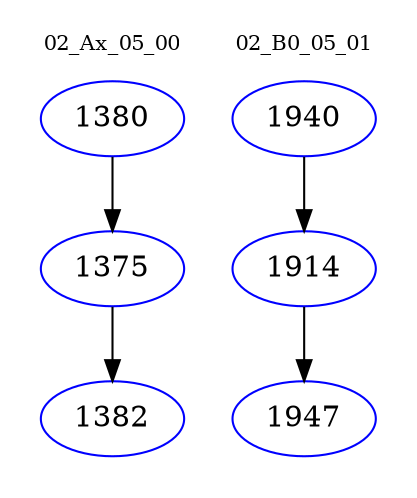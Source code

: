 digraph{
subgraph cluster_0 {
color = white
label = "02_Ax_05_00";
fontsize=10;
T0_1380 [label="1380", color="blue"]
T0_1380 -> T0_1375 [color="black"]
T0_1375 [label="1375", color="blue"]
T0_1375 -> T0_1382 [color="black"]
T0_1382 [label="1382", color="blue"]
}
subgraph cluster_1 {
color = white
label = "02_B0_05_01";
fontsize=10;
T1_1940 [label="1940", color="blue"]
T1_1940 -> T1_1914 [color="black"]
T1_1914 [label="1914", color="blue"]
T1_1914 -> T1_1947 [color="black"]
T1_1947 [label="1947", color="blue"]
}
}
